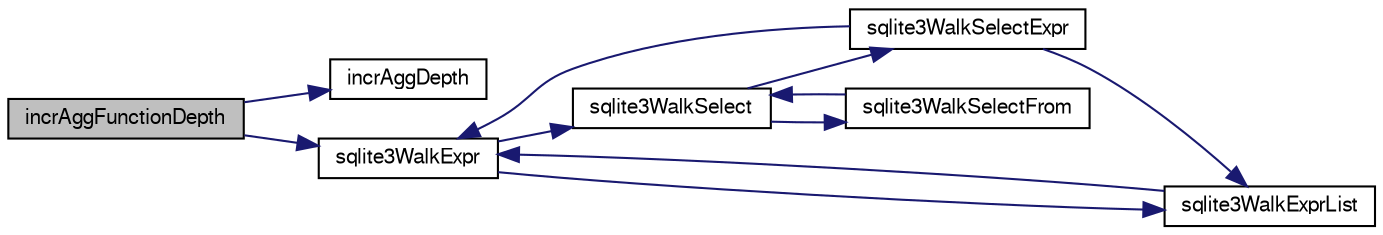 digraph "incrAggFunctionDepth"
{
  edge [fontname="FreeSans",fontsize="10",labelfontname="FreeSans",labelfontsize="10"];
  node [fontname="FreeSans",fontsize="10",shape=record];
  rankdir="LR";
  Node139851 [label="incrAggFunctionDepth",height=0.2,width=0.4,color="black", fillcolor="grey75", style="filled", fontcolor="black"];
  Node139851 -> Node139852 [color="midnightblue",fontsize="10",style="solid",fontname="FreeSans"];
  Node139852 [label="incrAggDepth",height=0.2,width=0.4,color="black", fillcolor="white", style="filled",URL="$sqlite3_8c.html#a4cbff219146104000e6e314d9fd0594c"];
  Node139851 -> Node139853 [color="midnightblue",fontsize="10",style="solid",fontname="FreeSans"];
  Node139853 [label="sqlite3WalkExpr",height=0.2,width=0.4,color="black", fillcolor="white", style="filled",URL="$sqlite3_8c.html#a5d04d7273f7194fb0fbb24e7ee5e1b5a"];
  Node139853 -> Node139854 [color="midnightblue",fontsize="10",style="solid",fontname="FreeSans"];
  Node139854 [label="sqlite3WalkSelect",height=0.2,width=0.4,color="black", fillcolor="white", style="filled",URL="$sqlite3_8c.html#a7c7c772166f45c62ea98fea7bb737b63"];
  Node139854 -> Node139855 [color="midnightblue",fontsize="10",style="solid",fontname="FreeSans"];
  Node139855 [label="sqlite3WalkSelectExpr",height=0.2,width=0.4,color="black", fillcolor="white", style="filled",URL="$sqlite3_8c.html#a5a2c8da5f377d9f52d96293e6b34c660"];
  Node139855 -> Node139856 [color="midnightblue",fontsize="10",style="solid",fontname="FreeSans"];
  Node139856 [label="sqlite3WalkExprList",height=0.2,width=0.4,color="black", fillcolor="white", style="filled",URL="$sqlite3_8c.html#a436c8eb5cdac53ea15cd6b06645356ae"];
  Node139856 -> Node139853 [color="midnightblue",fontsize="10",style="solid",fontname="FreeSans"];
  Node139855 -> Node139853 [color="midnightblue",fontsize="10",style="solid",fontname="FreeSans"];
  Node139854 -> Node139857 [color="midnightblue",fontsize="10",style="solid",fontname="FreeSans"];
  Node139857 [label="sqlite3WalkSelectFrom",height=0.2,width=0.4,color="black", fillcolor="white", style="filled",URL="$sqlite3_8c.html#a49a2f6da604a451e52ab3a12f588189f"];
  Node139857 -> Node139854 [color="midnightblue",fontsize="10",style="solid",fontname="FreeSans"];
  Node139853 -> Node139856 [color="midnightblue",fontsize="10",style="solid",fontname="FreeSans"];
}
